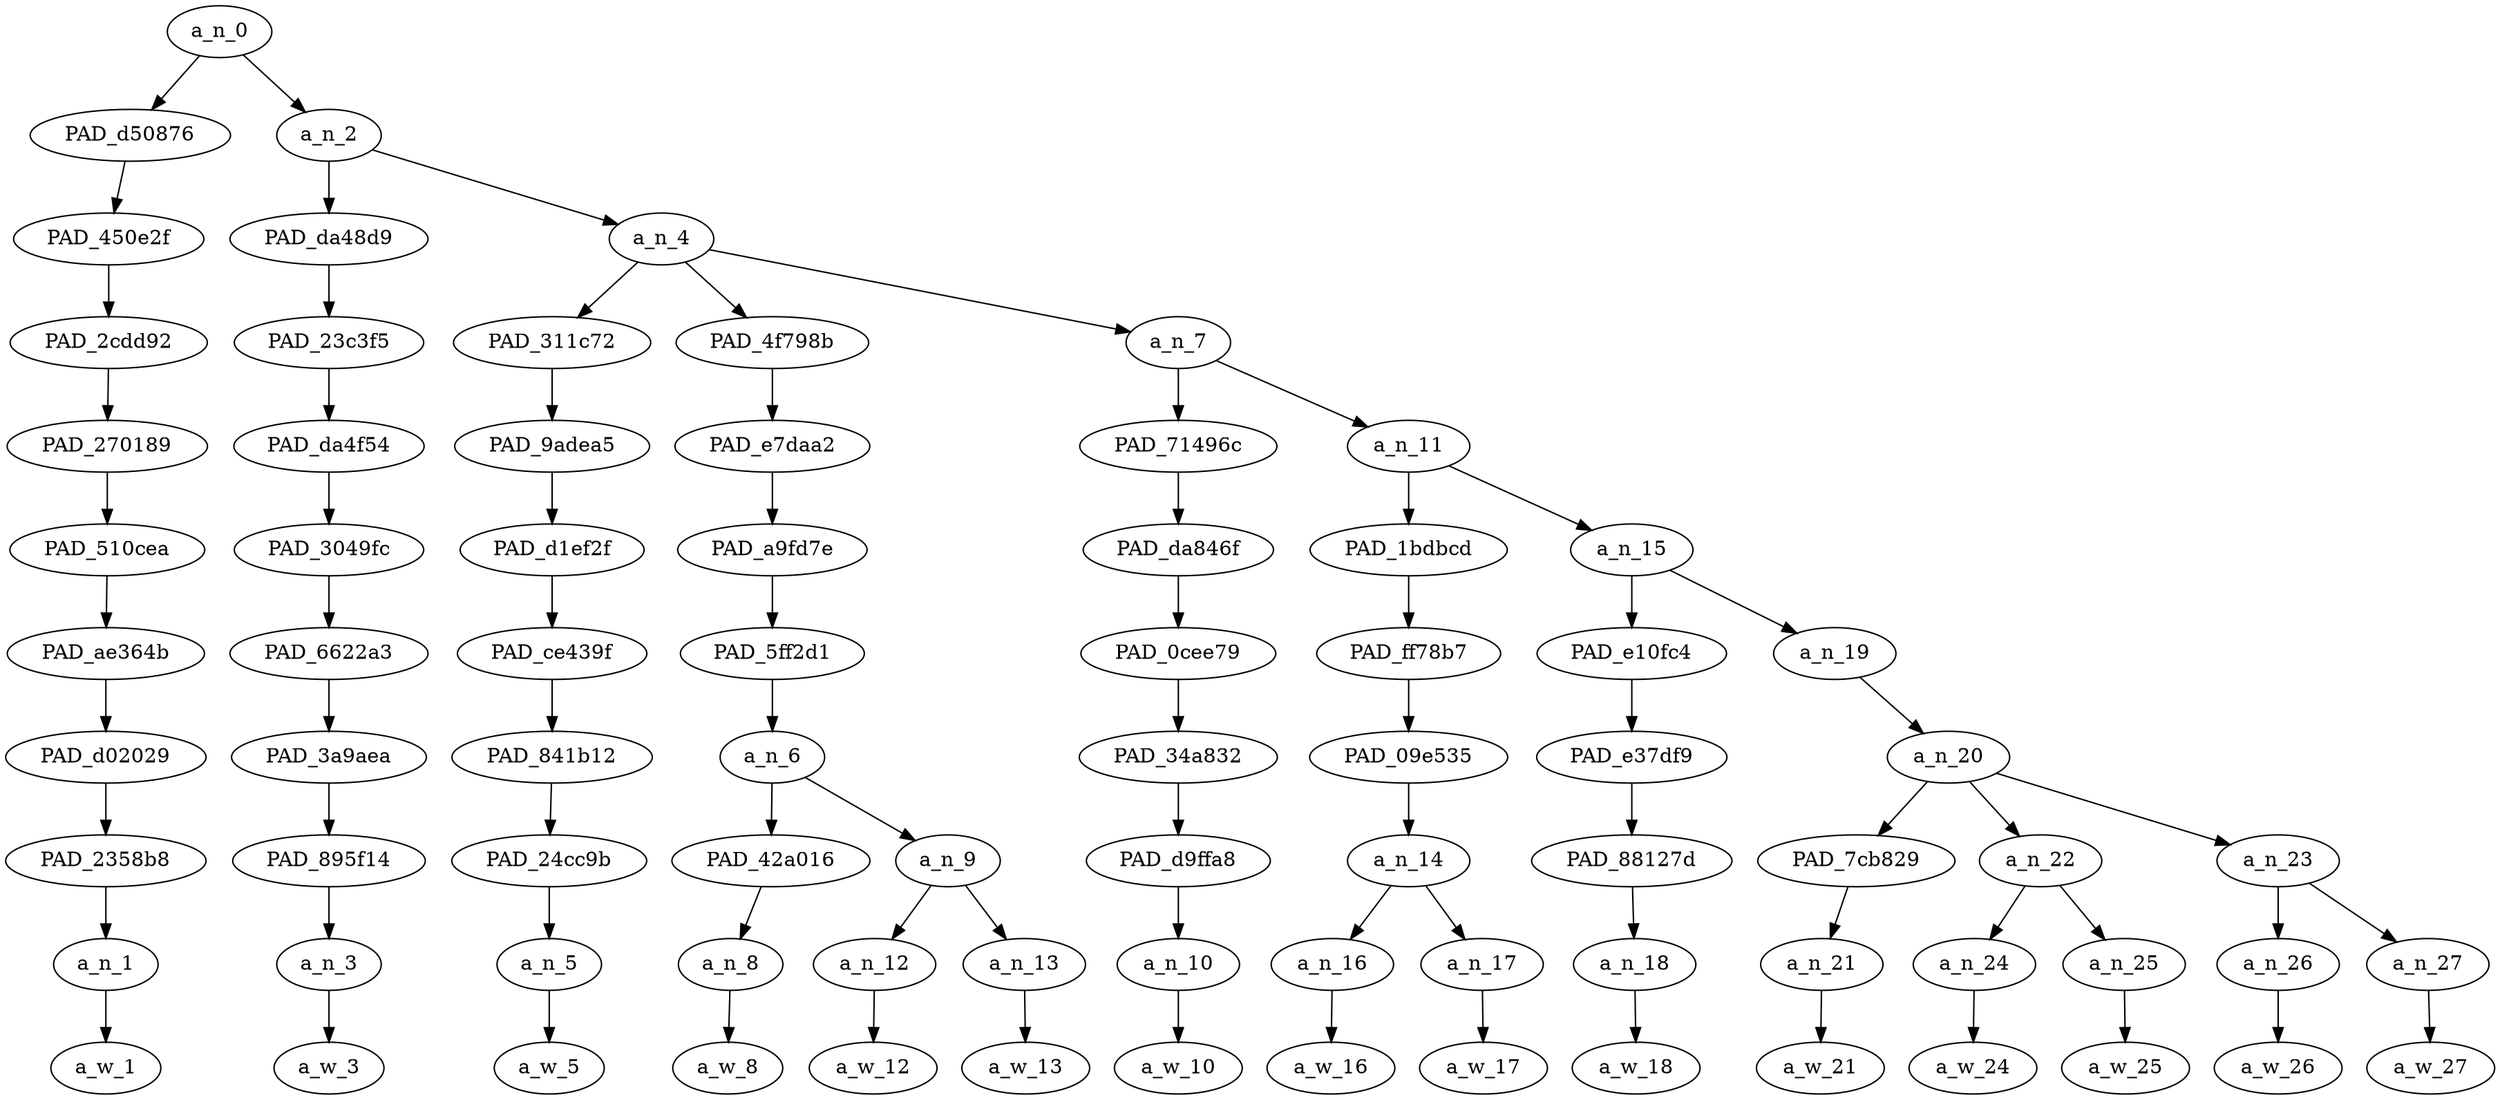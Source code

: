 strict digraph "" {
	a_n_0	[div_dir=1,
		index=0,
		level=10,
		pos="1.3506944444444444,10!",
		text_span="[0, 1, 2, 3, 4, 5, 6, 7, 8, 9, 10, 11, 12, 13, 14]",
		value=1.00000002];
	PAD_d50876	[div_dir=1,
		index=0,
		level=9,
		pos="0.0,9!",
		text_span="[0]",
		value=0.05990741];
	a_n_0 -> PAD_d50876;
	a_n_2	[div_dir=1,
		index=1,
		level=9,
		pos="2.701388888888889,9!",
		text_span="[1, 2, 3, 4, 5, 6, 7, 8, 9, 10, 11, 12, 13, 14]",
		value=0.93875405];
	a_n_0 -> a_n_2;
	PAD_450e2f	[div_dir=1,
		index=0,
		level=8,
		pos="0.0,8!",
		text_span="[0]",
		value=0.05990741];
	PAD_d50876 -> PAD_450e2f;
	PAD_2cdd92	[div_dir=1,
		index=0,
		level=7,
		pos="0.0,7!",
		text_span="[0]",
		value=0.05990741];
	PAD_450e2f -> PAD_2cdd92;
	PAD_270189	[div_dir=1,
		index=0,
		level=6,
		pos="0.0,6!",
		text_span="[0]",
		value=0.05990741];
	PAD_2cdd92 -> PAD_270189;
	PAD_510cea	[div_dir=1,
		index=0,
		level=5,
		pos="0.0,5!",
		text_span="[0]",
		value=0.05990741];
	PAD_270189 -> PAD_510cea;
	PAD_ae364b	[div_dir=1,
		index=0,
		level=4,
		pos="0.0,4!",
		text_span="[0]",
		value=0.05990741];
	PAD_510cea -> PAD_ae364b;
	PAD_d02029	[div_dir=1,
		index=0,
		level=3,
		pos="0.0,3!",
		text_span="[0]",
		value=0.05990741];
	PAD_ae364b -> PAD_d02029;
	PAD_2358b8	[div_dir=1,
		index=0,
		level=2,
		pos="0.0,2!",
		text_span="[0]",
		value=0.05990741];
	PAD_d02029 -> PAD_2358b8;
	a_n_1	[div_dir=1,
		index=0,
		level=1,
		pos="0.0,1!",
		text_span="[0]",
		value=0.05990741];
	PAD_2358b8 -> a_n_1;
	a_w_1	[div_dir=0,
		index=0,
		level=0,
		pos="0,0!",
		text_span="[0]",
		value=superman];
	a_n_1 -> a_w_1;
	PAD_da48d9	[div_dir=-1,
		index=1,
		level=8,
		pos="1.0,8!",
		text_span="[1]",
		value=0.03758851];
	a_n_2 -> PAD_da48d9;
	a_n_4	[div_dir=1,
		index=2,
		level=8,
		pos="4.402777777777778,8!",
		text_span="[2, 3, 4, 5, 6, 7, 8, 9, 10, 11, 12, 13, 14]",
		value=0.89984077];
	a_n_2 -> a_n_4;
	PAD_23c3f5	[div_dir=-1,
		index=1,
		level=7,
		pos="1.0,7!",
		text_span="[1]",
		value=0.03758851];
	PAD_da48d9 -> PAD_23c3f5;
	PAD_da4f54	[div_dir=-1,
		index=1,
		level=6,
		pos="1.0,6!",
		text_span="[1]",
		value=0.03758851];
	PAD_23c3f5 -> PAD_da4f54;
	PAD_3049fc	[div_dir=-1,
		index=1,
		level=5,
		pos="1.0,5!",
		text_span="[1]",
		value=0.03758851];
	PAD_da4f54 -> PAD_3049fc;
	PAD_6622a3	[div_dir=-1,
		index=1,
		level=4,
		pos="1.0,4!",
		text_span="[1]",
		value=0.03758851];
	PAD_3049fc -> PAD_6622a3;
	PAD_3a9aea	[div_dir=-1,
		index=1,
		level=3,
		pos="1.0,3!",
		text_span="[1]",
		value=0.03758851];
	PAD_6622a3 -> PAD_3a9aea;
	PAD_895f14	[div_dir=-1,
		index=1,
		level=2,
		pos="1.0,2!",
		text_span="[1]",
		value=0.03758851];
	PAD_3a9aea -> PAD_895f14;
	a_n_3	[div_dir=-1,
		index=1,
		level=1,
		pos="1.0,1!",
		text_span="[1]",
		value=0.03758851];
	PAD_895f14 -> a_n_3;
	a_w_3	[div_dir=0,
		index=1,
		level=0,
		pos="1,0!",
		text_span="[1]",
		value=was];
	a_n_3 -> a_w_3;
	PAD_311c72	[div_dir=1,
		index=2,
		level=7,
		pos="2.0,7!",
		text_span="[2]",
		value=0.04414475];
	a_n_4 -> PAD_311c72;
	PAD_4f798b	[div_dir=1,
		index=3,
		level=7,
		pos="3.75,7!",
		text_span="[3, 4, 5]",
		value=0.33753450];
	a_n_4 -> PAD_4f798b;
	a_n_7	[div_dir=1,
		index=4,
		level=7,
		pos="7.458333333333333,7!",
		text_span="[6, 7, 8, 9, 10, 11, 12, 13, 14]",
		value=0.51678932];
	a_n_4 -> a_n_7;
	PAD_9adea5	[div_dir=1,
		index=2,
		level=6,
		pos="2.0,6!",
		text_span="[2]",
		value=0.04414475];
	PAD_311c72 -> PAD_9adea5;
	PAD_d1ef2f	[div_dir=1,
		index=2,
		level=5,
		pos="2.0,5!",
		text_span="[2]",
		value=0.04414475];
	PAD_9adea5 -> PAD_d1ef2f;
	PAD_ce439f	[div_dir=1,
		index=2,
		level=4,
		pos="2.0,4!",
		text_span="[2]",
		value=0.04414475];
	PAD_d1ef2f -> PAD_ce439f;
	PAD_841b12	[div_dir=1,
		index=2,
		level=3,
		pos="2.0,3!",
		text_span="[2]",
		value=0.04414475];
	PAD_ce439f -> PAD_841b12;
	PAD_24cc9b	[div_dir=1,
		index=2,
		level=2,
		pos="2.0,2!",
		text_span="[2]",
		value=0.04414475];
	PAD_841b12 -> PAD_24cc9b;
	a_n_5	[div_dir=1,
		index=2,
		level=1,
		pos="2.0,1!",
		text_span="[2]",
		value=0.04414475];
	PAD_24cc9b -> a_n_5;
	a_w_5	[div_dir=0,
		index=2,
		level=0,
		pos="2,0!",
		text_span="[2]",
		value=written];
	a_n_5 -> a_w_5;
	PAD_e7daa2	[div_dir=1,
		index=3,
		level=6,
		pos="3.75,6!",
		text_span="[3, 4, 5]",
		value=0.33753450];
	PAD_4f798b -> PAD_e7daa2;
	PAD_a9fd7e	[div_dir=1,
		index=3,
		level=5,
		pos="3.75,5!",
		text_span="[3, 4, 5]",
		value=0.33753450];
	PAD_e7daa2 -> PAD_a9fd7e;
	PAD_5ff2d1	[div_dir=1,
		index=3,
		level=4,
		pos="3.75,4!",
		text_span="[3, 4, 5]",
		value=0.33753450];
	PAD_a9fd7e -> PAD_5ff2d1;
	a_n_6	[div_dir=1,
		index=3,
		level=3,
		pos="3.75,3!",
		text_span="[3, 4, 5]",
		value=0.33753450];
	PAD_5ff2d1 -> a_n_6;
	PAD_42a016	[div_dir=1,
		index=3,
		level=2,
		pos="3.0,2!",
		text_span="[3]",
		value=0.03717581];
	a_n_6 -> PAD_42a016;
	a_n_9	[div_dir=1,
		index=4,
		level=2,
		pos="4.5,2!",
		text_span="[4, 5]",
		value=0.29831727];
	a_n_6 -> a_n_9;
	a_n_8	[div_dir=1,
		index=3,
		level=1,
		pos="3.0,1!",
		text_span="[3]",
		value=0.03717581];
	PAD_42a016 -> a_n_8;
	a_w_8	[div_dir=0,
		index=3,
		level=0,
		pos="3,0!",
		text_span="[3]",
		value=by];
	a_n_8 -> a_w_8;
	a_n_12	[div_dir=1,
		index=4,
		level=1,
		pos="4.0,1!",
		text_span="[4]",
		value=0.05674629];
	a_n_9 -> a_n_12;
	a_n_13	[div_dir=1,
		index=5,
		level=1,
		pos="5.0,1!",
		text_span="[5]",
		value=0.23927803];
	a_n_9 -> a_n_13;
	a_w_12	[div_dir=0,
		index=4,
		level=0,
		pos="4,0!",
		text_span="[4]",
		value=a];
	a_n_12 -> a_w_12;
	a_w_13	[div_dir=0,
		index=5,
		level=0,
		pos="5,0!",
		text_span="[5]",
		value=kike];
	a_n_13 -> a_w_13;
	PAD_71496c	[div_dir=1,
		index=4,
		level=6,
		pos="6.0,6!",
		text_span="[6]",
		value=0.04603636];
	a_n_7 -> PAD_71496c;
	a_n_11	[div_dir=1,
		index=5,
		level=6,
		pos="8.916666666666666,6!",
		text_span="[7, 8, 9, 10, 11, 12, 13, 14]",
		value=0.47034143];
	a_n_7 -> a_n_11;
	PAD_da846f	[div_dir=1,
		index=4,
		level=5,
		pos="6.0,5!",
		text_span="[6]",
		value=0.04603636];
	PAD_71496c -> PAD_da846f;
	PAD_0cee79	[div_dir=1,
		index=4,
		level=4,
		pos="6.0,4!",
		text_span="[6]",
		value=0.04603636];
	PAD_da846f -> PAD_0cee79;
	PAD_34a832	[div_dir=1,
		index=4,
		level=3,
		pos="6.0,3!",
		text_span="[6]",
		value=0.04603636];
	PAD_0cee79 -> PAD_34a832;
	PAD_d9ffa8	[div_dir=1,
		index=5,
		level=2,
		pos="6.0,2!",
		text_span="[6]",
		value=0.04603636];
	PAD_34a832 -> PAD_d9ffa8;
	a_n_10	[div_dir=1,
		index=6,
		level=1,
		pos="6.0,1!",
		text_span="[6]",
		value=0.04603636];
	PAD_d9ffa8 -> a_n_10;
	a_w_10	[div_dir=0,
		index=6,
		level=0,
		pos="6,0!",
		text_span="[6]",
		value=about];
	a_n_10 -> a_w_10;
	PAD_1bdbcd	[div_dir=-1,
		index=5,
		level=5,
		pos="7.5,5!",
		text_span="[7, 8]",
		value=0.06765180];
	a_n_11 -> PAD_1bdbcd;
	a_n_15	[div_dir=1,
		index=6,
		level=5,
		pos="10.333333333333332,5!",
		text_span="[9, 10, 11, 12, 13, 14]",
		value=0.40230496];
	a_n_11 -> a_n_15;
	PAD_ff78b7	[div_dir=-1,
		index=5,
		level=4,
		pos="7.5,4!",
		text_span="[7, 8]",
		value=0.06765180];
	PAD_1bdbcd -> PAD_ff78b7;
	PAD_09e535	[div_dir=-1,
		index=5,
		level=3,
		pos="7.5,3!",
		text_span="[7, 8]",
		value=0.06765180];
	PAD_ff78b7 -> PAD_09e535;
	a_n_14	[div_dir=-1,
		index=6,
		level=2,
		pos="7.5,2!",
		text_span="[7, 8]",
		value=0.06765180];
	PAD_09e535 -> a_n_14;
	a_n_16	[div_dir=-1,
		index=7,
		level=1,
		pos="7.0,1!",
		text_span="[7]",
		value=0.03171441];
	a_n_14 -> a_n_16;
	a_n_17	[div_dir=-1,
		index=8,
		level=1,
		pos="8.0,1!",
		text_span="[8]",
		value=0.03576301];
	a_n_14 -> a_n_17;
	a_w_16	[div_dir=0,
		index=7,
		level=0,
		pos="7,0!",
		text_span="[7]",
		value=his];
	a_n_16 -> a_w_16;
	a_w_17	[div_dir=0,
		index=8,
		level=0,
		pos="8,0!",
		text_span="[8]",
		value=fantasy];
	a_n_17 -> a_w_17;
	PAD_e10fc4	[div_dir=1,
		index=6,
		level=4,
		pos="9.0,4!",
		text_span="[9]",
		value=0.02895217];
	a_n_15 -> PAD_e10fc4;
	a_n_19	[div_dir=1,
		index=7,
		level=4,
		pos="11.666666666666666,4!",
		text_span="[10, 11, 12, 13, 14]",
		value=0.37284698];
	a_n_15 -> a_n_19;
	PAD_e37df9	[div_dir=1,
		index=6,
		level=3,
		pos="9.0,3!",
		text_span="[9]",
		value=0.02895217];
	PAD_e10fc4 -> PAD_e37df9;
	PAD_88127d	[div_dir=1,
		index=7,
		level=2,
		pos="9.0,2!",
		text_span="[9]",
		value=0.02895217];
	PAD_e37df9 -> PAD_88127d;
	a_n_18	[div_dir=1,
		index=9,
		level=1,
		pos="9.0,1!",
		text_span="[9]",
		value=0.02895217];
	PAD_88127d -> a_n_18;
	a_w_18	[div_dir=0,
		index=9,
		level=0,
		pos="9,0!",
		text_span="[9]",
		value=of];
	a_n_18 -> a_w_18;
	a_n_20	[div_dir=1,
		index=7,
		level=3,
		pos="11.666666666666666,3!",
		text_span="[10, 11, 12, 13, 14]",
		value=0.37236673];
	a_n_19 -> a_n_20;
	PAD_7cb829	[div_dir=1,
		index=8,
		level=2,
		pos="10.0,2!",
		text_span="[10]",
		value=0.04206353];
	a_n_20 -> PAD_7cb829;
	a_n_22	[div_dir=1,
		index=9,
		level=2,
		pos="11.5,2!",
		text_span="[11, 12]",
		value=0.20335419];
	a_n_20 -> a_n_22;
	a_n_23	[div_dir=1,
		index=10,
		level=2,
		pos="13.5,2!",
		text_span="[13, 14]",
		value=0.12646876];
	a_n_20 -> a_n_23;
	a_n_21	[div_dir=1,
		index=10,
		level=1,
		pos="10.0,1!",
		text_span="[10]",
		value=0.04206353];
	PAD_7cb829 -> a_n_21;
	a_w_21	[div_dir=0,
		index=10,
		level=0,
		pos="10,0!",
		text_span="[10]",
		value=smashing];
	a_n_21 -> a_w_21;
	a_n_24	[div_dir=1,
		index=11,
		level=1,
		pos="11.0,1!",
		text_span="[11]",
		value=0.10888421];
	a_n_22 -> a_n_24;
	a_n_25	[div_dir=-1,
		index=12,
		level=1,
		pos="12.0,1!",
		text_span="[12]",
		value=0.09413588];
	a_n_22 -> a_n_25;
	a_w_24	[div_dir=0,
		index=11,
		level=0,
		pos="11,0!",
		text_span="[11]",
		value=fascists];
	a_n_24 -> a_w_24;
	a_w_25	[div_dir=0,
		index=12,
		level=0,
		pos="12,0!",
		text_span="[12]",
		value=kek];
	a_n_25 -> a_w_25;
	a_n_26	[div_dir=1,
		index=13,
		level=1,
		pos="13.0,1!",
		text_span="[13]",
		value=0.03766067];
	a_n_23 -> a_n_26;
	a_n_27	[div_dir=1,
		index=14,
		level=1,
		pos="14.0,1!",
		text_span="[14]",
		value=0.08857747];
	a_n_23 -> a_n_27;
	a_w_26	[div_dir=0,
		index=13,
		level=0,
		pos="13,0!",
		text_span="[13]",
		value=just];
	a_n_26 -> a_w_26;
	a_w_27	[div_dir=0,
		index=14,
		level=0,
		pos="14,0!",
		text_span="[14]",
		value=fyi];
	a_n_27 -> a_w_27;
}
